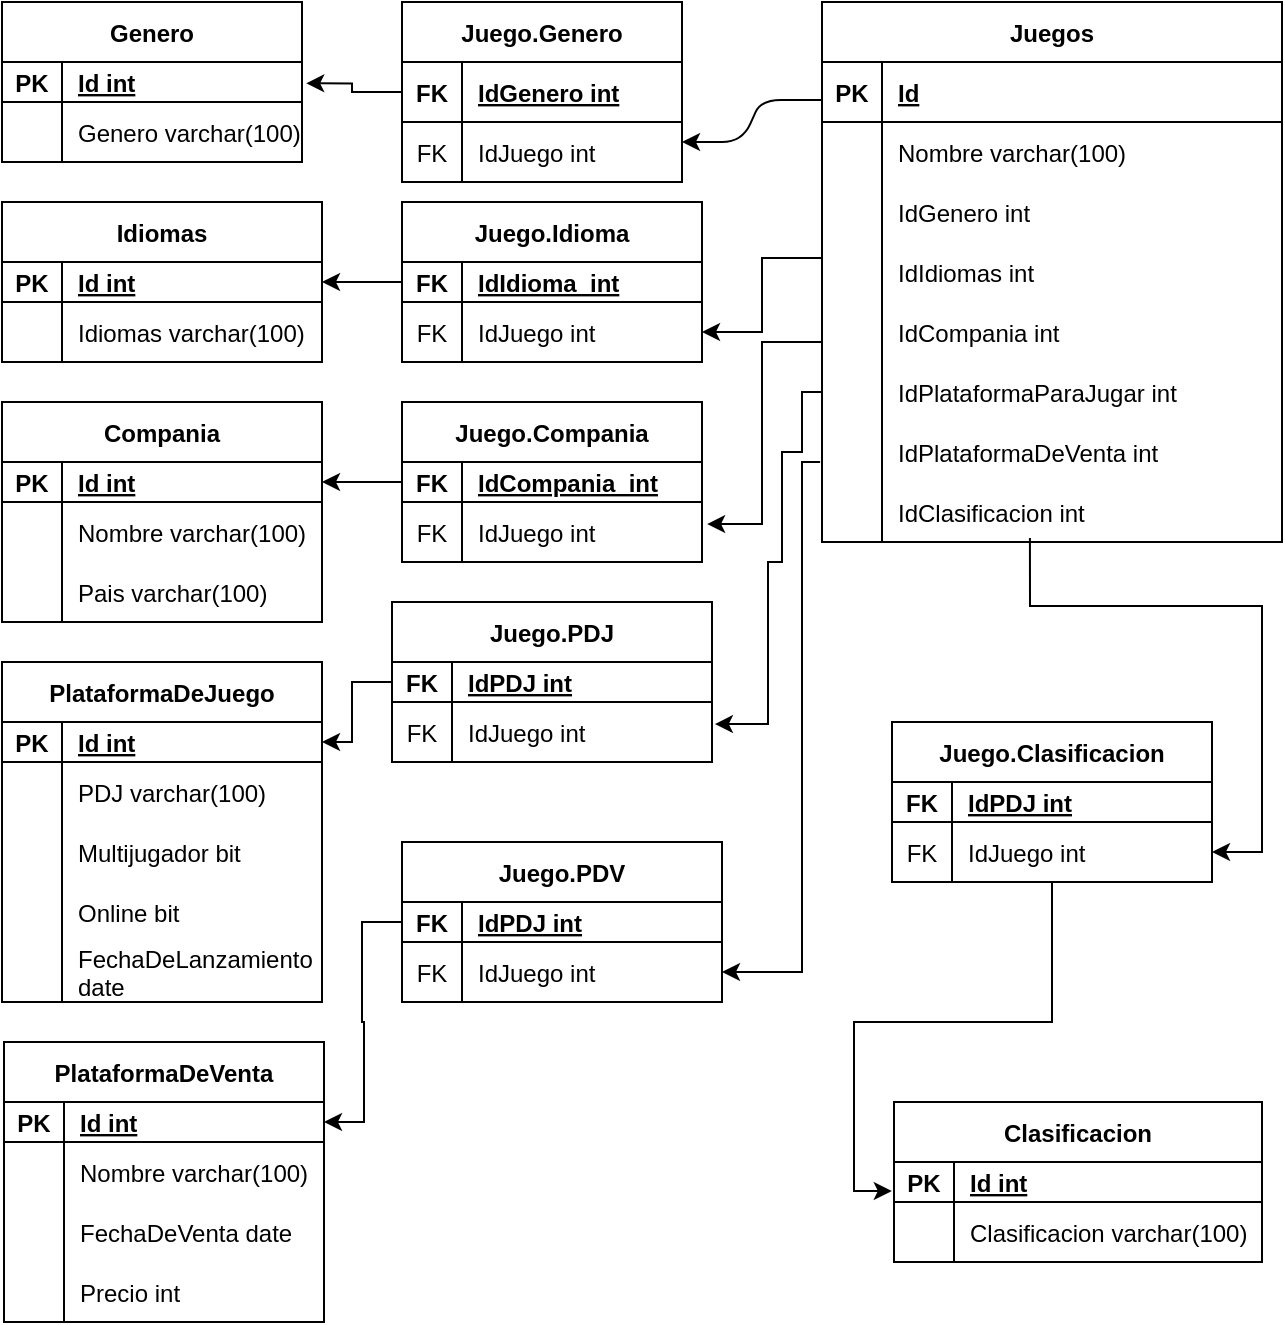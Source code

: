 <mxfile version="24.4.4" type="github">
  <diagram id="R2lEEEUBdFMjLlhIrx00" name="Page-1">
    <mxGraphModel dx="1247" dy="649" grid="1" gridSize="10" guides="1" tooltips="1" connect="1" arrows="1" fold="1" page="1" pageScale="1" pageWidth="850" pageHeight="1100" math="0" shadow="0" extFonts="Permanent Marker^https://fonts.googleapis.com/css?family=Permanent+Marker">
      <root>
        <mxCell id="0" />
        <mxCell id="1" parent="0" />
        <mxCell id="C-vyLk0tnHw3VtMMgP7b-1" value="" style="edgeStyle=entityRelationEdgeStyle;endArrow=none;startArrow=classic;endFill=0;startFill=1;entryX=-0.002;entryY=0.633;entryDx=0;entryDy=0;entryPerimeter=0;" parent="1" target="C-vyLk0tnHw3VtMMgP7b-3" edge="1">
          <mxGeometry width="100" height="100" relative="1" as="geometry">
            <mxPoint x="410" y="80" as="sourcePoint" />
            <mxPoint x="480" y="110" as="targetPoint" />
          </mxGeometry>
        </mxCell>
        <mxCell id="C-vyLk0tnHw3VtMMgP7b-2" value="Juegos" style="shape=table;startSize=30;container=1;collapsible=1;childLayout=tableLayout;fixedRows=1;rowLines=0;fontStyle=1;align=center;resizeLast=1;" parent="1" vertex="1">
          <mxGeometry x="480" y="10" width="230" height="270" as="geometry" />
        </mxCell>
        <mxCell id="C-vyLk0tnHw3VtMMgP7b-3" value="" style="shape=partialRectangle;collapsible=0;dropTarget=0;pointerEvents=0;fillColor=none;points=[[0,0.5],[1,0.5]];portConstraint=eastwest;top=0;left=0;right=0;bottom=1;" parent="C-vyLk0tnHw3VtMMgP7b-2" vertex="1">
          <mxGeometry y="30" width="230" height="30" as="geometry" />
        </mxCell>
        <mxCell id="C-vyLk0tnHw3VtMMgP7b-4" value="PK" style="shape=partialRectangle;overflow=hidden;connectable=0;fillColor=none;top=0;left=0;bottom=0;right=0;fontStyle=1;" parent="C-vyLk0tnHw3VtMMgP7b-3" vertex="1">
          <mxGeometry width="30" height="30" as="geometry">
            <mxRectangle width="30" height="30" as="alternateBounds" />
          </mxGeometry>
        </mxCell>
        <mxCell id="C-vyLk0tnHw3VtMMgP7b-5" value="Id" style="shape=partialRectangle;overflow=hidden;connectable=0;fillColor=none;top=0;left=0;bottom=0;right=0;align=left;spacingLeft=6;fontStyle=5;" parent="C-vyLk0tnHw3VtMMgP7b-3" vertex="1">
          <mxGeometry x="30" width="200" height="30" as="geometry">
            <mxRectangle width="200" height="30" as="alternateBounds" />
          </mxGeometry>
        </mxCell>
        <mxCell id="C-vyLk0tnHw3VtMMgP7b-6" value="" style="shape=partialRectangle;collapsible=0;dropTarget=0;pointerEvents=0;fillColor=none;points=[[0,0.5],[1,0.5]];portConstraint=eastwest;top=0;left=0;right=0;bottom=0;" parent="C-vyLk0tnHw3VtMMgP7b-2" vertex="1">
          <mxGeometry y="60" width="230" height="30" as="geometry" />
        </mxCell>
        <mxCell id="C-vyLk0tnHw3VtMMgP7b-7" value="" style="shape=partialRectangle;overflow=hidden;connectable=0;fillColor=none;top=0;left=0;bottom=0;right=0;" parent="C-vyLk0tnHw3VtMMgP7b-6" vertex="1">
          <mxGeometry width="30" height="30" as="geometry">
            <mxRectangle width="30" height="30" as="alternateBounds" />
          </mxGeometry>
        </mxCell>
        <mxCell id="C-vyLk0tnHw3VtMMgP7b-8" value="Nombre varchar(100)" style="shape=partialRectangle;overflow=hidden;connectable=0;fillColor=none;top=0;left=0;bottom=0;right=0;align=left;spacingLeft=6;" parent="C-vyLk0tnHw3VtMMgP7b-6" vertex="1">
          <mxGeometry x="30" width="200" height="30" as="geometry">
            <mxRectangle width="200" height="30" as="alternateBounds" />
          </mxGeometry>
        </mxCell>
        <mxCell id="C-vyLk0tnHw3VtMMgP7b-9" value="" style="shape=partialRectangle;collapsible=0;dropTarget=0;pointerEvents=0;fillColor=none;points=[[0,0.5],[1,0.5]];portConstraint=eastwest;top=0;left=0;right=0;bottom=0;" parent="C-vyLk0tnHw3VtMMgP7b-2" vertex="1">
          <mxGeometry y="90" width="230" height="30" as="geometry" />
        </mxCell>
        <mxCell id="C-vyLk0tnHw3VtMMgP7b-10" value="" style="shape=partialRectangle;overflow=hidden;connectable=0;fillColor=none;top=0;left=0;bottom=0;right=0;" parent="C-vyLk0tnHw3VtMMgP7b-9" vertex="1">
          <mxGeometry width="30" height="30" as="geometry">
            <mxRectangle width="30" height="30" as="alternateBounds" />
          </mxGeometry>
        </mxCell>
        <mxCell id="C-vyLk0tnHw3VtMMgP7b-11" value="IdGenero int" style="shape=partialRectangle;overflow=hidden;connectable=0;fillColor=none;top=0;left=0;bottom=0;right=0;align=left;spacingLeft=6;" parent="C-vyLk0tnHw3VtMMgP7b-9" vertex="1">
          <mxGeometry x="30" width="200" height="30" as="geometry">
            <mxRectangle width="200" height="30" as="alternateBounds" />
          </mxGeometry>
        </mxCell>
        <mxCell id="09ywjwWwBsN-4aD_Lcq3-1" value="" style="shape=partialRectangle;collapsible=0;dropTarget=0;pointerEvents=0;fillColor=none;points=[[0,0.5],[1,0.5]];portConstraint=eastwest;top=0;left=0;right=0;bottom=0;" vertex="1" parent="C-vyLk0tnHw3VtMMgP7b-2">
          <mxGeometry y="120" width="230" height="30" as="geometry" />
        </mxCell>
        <mxCell id="09ywjwWwBsN-4aD_Lcq3-2" value="" style="shape=partialRectangle;overflow=hidden;connectable=0;fillColor=none;top=0;left=0;bottom=0;right=0;" vertex="1" parent="09ywjwWwBsN-4aD_Lcq3-1">
          <mxGeometry width="30" height="30" as="geometry">
            <mxRectangle width="30" height="30" as="alternateBounds" />
          </mxGeometry>
        </mxCell>
        <mxCell id="09ywjwWwBsN-4aD_Lcq3-3" value="IdIdiomas int" style="shape=partialRectangle;overflow=hidden;connectable=0;fillColor=none;top=0;left=0;bottom=0;right=0;align=left;spacingLeft=6;" vertex="1" parent="09ywjwWwBsN-4aD_Lcq3-1">
          <mxGeometry x="30" width="200" height="30" as="geometry">
            <mxRectangle width="200" height="30" as="alternateBounds" />
          </mxGeometry>
        </mxCell>
        <mxCell id="09ywjwWwBsN-4aD_Lcq3-7" value="" style="shape=partialRectangle;collapsible=0;dropTarget=0;pointerEvents=0;fillColor=none;points=[[0,0.5],[1,0.5]];portConstraint=eastwest;top=0;left=0;right=0;bottom=0;" vertex="1" parent="C-vyLk0tnHw3VtMMgP7b-2">
          <mxGeometry y="150" width="230" height="30" as="geometry" />
        </mxCell>
        <mxCell id="09ywjwWwBsN-4aD_Lcq3-8" value="" style="shape=partialRectangle;overflow=hidden;connectable=0;fillColor=none;top=0;left=0;bottom=0;right=0;" vertex="1" parent="09ywjwWwBsN-4aD_Lcq3-7">
          <mxGeometry width="30" height="30" as="geometry">
            <mxRectangle width="30" height="30" as="alternateBounds" />
          </mxGeometry>
        </mxCell>
        <mxCell id="09ywjwWwBsN-4aD_Lcq3-9" value="IdCompania int " style="shape=partialRectangle;overflow=hidden;connectable=0;fillColor=none;top=0;left=0;bottom=0;right=0;align=left;spacingLeft=6;" vertex="1" parent="09ywjwWwBsN-4aD_Lcq3-7">
          <mxGeometry x="30" width="200" height="30" as="geometry">
            <mxRectangle width="200" height="30" as="alternateBounds" />
          </mxGeometry>
        </mxCell>
        <mxCell id="09ywjwWwBsN-4aD_Lcq3-10" value="" style="shape=partialRectangle;collapsible=0;dropTarget=0;pointerEvents=0;fillColor=none;points=[[0,0.5],[1,0.5]];portConstraint=eastwest;top=0;left=0;right=0;bottom=0;" vertex="1" parent="C-vyLk0tnHw3VtMMgP7b-2">
          <mxGeometry y="180" width="230" height="30" as="geometry" />
        </mxCell>
        <mxCell id="09ywjwWwBsN-4aD_Lcq3-11" value="" style="shape=partialRectangle;overflow=hidden;connectable=0;fillColor=none;top=0;left=0;bottom=0;right=0;" vertex="1" parent="09ywjwWwBsN-4aD_Lcq3-10">
          <mxGeometry width="30" height="30" as="geometry">
            <mxRectangle width="30" height="30" as="alternateBounds" />
          </mxGeometry>
        </mxCell>
        <mxCell id="09ywjwWwBsN-4aD_Lcq3-12" value="IdPlataformaParaJugar int" style="shape=partialRectangle;overflow=hidden;connectable=0;fillColor=none;top=0;left=0;bottom=0;right=0;align=left;spacingLeft=6;" vertex="1" parent="09ywjwWwBsN-4aD_Lcq3-10">
          <mxGeometry x="30" width="200" height="30" as="geometry">
            <mxRectangle width="200" height="30" as="alternateBounds" />
          </mxGeometry>
        </mxCell>
        <mxCell id="09ywjwWwBsN-4aD_Lcq3-13" value="" style="shape=partialRectangle;collapsible=0;dropTarget=0;pointerEvents=0;fillColor=none;points=[[0,0.5],[1,0.5]];portConstraint=eastwest;top=0;left=0;right=0;bottom=0;" vertex="1" parent="C-vyLk0tnHw3VtMMgP7b-2">
          <mxGeometry y="210" width="230" height="30" as="geometry" />
        </mxCell>
        <mxCell id="09ywjwWwBsN-4aD_Lcq3-14" value="" style="shape=partialRectangle;overflow=hidden;connectable=0;fillColor=none;top=0;left=0;bottom=0;right=0;" vertex="1" parent="09ywjwWwBsN-4aD_Lcq3-13">
          <mxGeometry width="30" height="30" as="geometry">
            <mxRectangle width="30" height="30" as="alternateBounds" />
          </mxGeometry>
        </mxCell>
        <mxCell id="09ywjwWwBsN-4aD_Lcq3-15" value="IdPlataformaDeVenta int" style="shape=partialRectangle;overflow=hidden;connectable=0;fillColor=none;top=0;left=0;bottom=0;right=0;align=left;spacingLeft=6;" vertex="1" parent="09ywjwWwBsN-4aD_Lcq3-13">
          <mxGeometry x="30" width="200" height="30" as="geometry">
            <mxRectangle width="200" height="30" as="alternateBounds" />
          </mxGeometry>
        </mxCell>
        <mxCell id="09ywjwWwBsN-4aD_Lcq3-53" value="" style="shape=partialRectangle;collapsible=0;dropTarget=0;pointerEvents=0;fillColor=none;points=[[0,0.5],[1,0.5]];portConstraint=eastwest;top=0;left=0;right=0;bottom=0;" vertex="1" parent="C-vyLk0tnHw3VtMMgP7b-2">
          <mxGeometry y="240" width="230" height="30" as="geometry" />
        </mxCell>
        <mxCell id="09ywjwWwBsN-4aD_Lcq3-54" value="" style="shape=partialRectangle;overflow=hidden;connectable=0;fillColor=none;top=0;left=0;bottom=0;right=0;" vertex="1" parent="09ywjwWwBsN-4aD_Lcq3-53">
          <mxGeometry width="30" height="30" as="geometry">
            <mxRectangle width="30" height="30" as="alternateBounds" />
          </mxGeometry>
        </mxCell>
        <mxCell id="09ywjwWwBsN-4aD_Lcq3-55" value="IdClasificacion int" style="shape=partialRectangle;overflow=hidden;connectable=0;fillColor=none;top=0;left=0;bottom=0;right=0;align=left;spacingLeft=6;" vertex="1" parent="09ywjwWwBsN-4aD_Lcq3-53">
          <mxGeometry x="30" width="200" height="30" as="geometry">
            <mxRectangle width="200" height="30" as="alternateBounds" />
          </mxGeometry>
        </mxCell>
        <mxCell id="C-vyLk0tnHw3VtMMgP7b-23" value="Genero" style="shape=table;startSize=30;container=1;collapsible=1;childLayout=tableLayout;fixedRows=1;rowLines=0;fontStyle=1;align=center;resizeLast=1;" parent="1" vertex="1">
          <mxGeometry x="70" y="10" width="150" height="80" as="geometry" />
        </mxCell>
        <mxCell id="C-vyLk0tnHw3VtMMgP7b-24" value="" style="shape=partialRectangle;collapsible=0;dropTarget=0;pointerEvents=0;fillColor=none;points=[[0,0.5],[1,0.5]];portConstraint=eastwest;top=0;left=0;right=0;bottom=1;" parent="C-vyLk0tnHw3VtMMgP7b-23" vertex="1">
          <mxGeometry y="30" width="150" height="20" as="geometry" />
        </mxCell>
        <mxCell id="C-vyLk0tnHw3VtMMgP7b-25" value="PK" style="shape=partialRectangle;overflow=hidden;connectable=0;fillColor=none;top=0;left=0;bottom=0;right=0;fontStyle=1;" parent="C-vyLk0tnHw3VtMMgP7b-24" vertex="1">
          <mxGeometry width="30" height="20" as="geometry">
            <mxRectangle width="30" height="20" as="alternateBounds" />
          </mxGeometry>
        </mxCell>
        <mxCell id="C-vyLk0tnHw3VtMMgP7b-26" value="Id int" style="shape=partialRectangle;overflow=hidden;connectable=0;fillColor=none;top=0;left=0;bottom=0;right=0;align=left;spacingLeft=6;fontStyle=5;" parent="C-vyLk0tnHw3VtMMgP7b-24" vertex="1">
          <mxGeometry x="30" width="120" height="20" as="geometry">
            <mxRectangle width="120" height="20" as="alternateBounds" />
          </mxGeometry>
        </mxCell>
        <mxCell id="C-vyLk0tnHw3VtMMgP7b-27" value="" style="shape=partialRectangle;collapsible=0;dropTarget=0;pointerEvents=0;fillColor=none;points=[[0,0.5],[1,0.5]];portConstraint=eastwest;top=0;left=0;right=0;bottom=0;" parent="C-vyLk0tnHw3VtMMgP7b-23" vertex="1">
          <mxGeometry y="50" width="150" height="30" as="geometry" />
        </mxCell>
        <mxCell id="C-vyLk0tnHw3VtMMgP7b-28" value="" style="shape=partialRectangle;overflow=hidden;connectable=0;fillColor=none;top=0;left=0;bottom=0;right=0;" parent="C-vyLk0tnHw3VtMMgP7b-27" vertex="1">
          <mxGeometry width="30" height="30" as="geometry">
            <mxRectangle width="30" height="30" as="alternateBounds" />
          </mxGeometry>
        </mxCell>
        <mxCell id="C-vyLk0tnHw3VtMMgP7b-29" value="Genero varchar(100)" style="shape=partialRectangle;overflow=hidden;connectable=0;fillColor=none;top=0;left=0;bottom=0;right=0;align=left;spacingLeft=6;" parent="C-vyLk0tnHw3VtMMgP7b-27" vertex="1">
          <mxGeometry x="30" width="120" height="30" as="geometry">
            <mxRectangle width="120" height="30" as="alternateBounds" />
          </mxGeometry>
        </mxCell>
        <mxCell id="09ywjwWwBsN-4aD_Lcq3-58" value="Juego.Genero" style="shape=table;startSize=30;container=1;collapsible=1;childLayout=tableLayout;fixedRows=1;rowLines=0;fontStyle=1;align=center;resizeLast=1;" vertex="1" parent="1">
          <mxGeometry x="270" y="10" width="140" height="90" as="geometry" />
        </mxCell>
        <mxCell id="09ywjwWwBsN-4aD_Lcq3-59" value="" style="shape=partialRectangle;collapsible=0;dropTarget=0;pointerEvents=0;fillColor=none;points=[[0,0.5],[1,0.5]];portConstraint=eastwest;top=0;left=0;right=0;bottom=1;" vertex="1" parent="09ywjwWwBsN-4aD_Lcq3-58">
          <mxGeometry y="30" width="140" height="30" as="geometry" />
        </mxCell>
        <mxCell id="09ywjwWwBsN-4aD_Lcq3-60" value="FK" style="shape=partialRectangle;overflow=hidden;connectable=0;fillColor=none;top=0;left=0;bottom=0;right=0;fontStyle=1;" vertex="1" parent="09ywjwWwBsN-4aD_Lcq3-59">
          <mxGeometry width="30" height="30" as="geometry">
            <mxRectangle width="30" height="30" as="alternateBounds" />
          </mxGeometry>
        </mxCell>
        <mxCell id="09ywjwWwBsN-4aD_Lcq3-61" value="IdGenero int" style="shape=partialRectangle;overflow=hidden;connectable=0;fillColor=none;top=0;left=0;bottom=0;right=0;align=left;spacingLeft=6;fontStyle=5;" vertex="1" parent="09ywjwWwBsN-4aD_Lcq3-59">
          <mxGeometry x="30" width="110" height="30" as="geometry">
            <mxRectangle width="110" height="30" as="alternateBounds" />
          </mxGeometry>
        </mxCell>
        <mxCell id="09ywjwWwBsN-4aD_Lcq3-62" value="" style="shape=partialRectangle;collapsible=0;dropTarget=0;pointerEvents=0;fillColor=none;points=[[0,0.5],[1,0.5]];portConstraint=eastwest;top=0;left=0;right=0;bottom=0;" vertex="1" parent="09ywjwWwBsN-4aD_Lcq3-58">
          <mxGeometry y="60" width="140" height="30" as="geometry" />
        </mxCell>
        <mxCell id="09ywjwWwBsN-4aD_Lcq3-63" value="FK" style="shape=partialRectangle;overflow=hidden;connectable=0;fillColor=none;top=0;left=0;bottom=0;right=0;" vertex="1" parent="09ywjwWwBsN-4aD_Lcq3-62">
          <mxGeometry width="30" height="30" as="geometry">
            <mxRectangle width="30" height="30" as="alternateBounds" />
          </mxGeometry>
        </mxCell>
        <mxCell id="09ywjwWwBsN-4aD_Lcq3-64" value="IdJuego int" style="shape=partialRectangle;overflow=hidden;connectable=0;fillColor=none;top=0;left=0;bottom=0;right=0;align=left;spacingLeft=6;" vertex="1" parent="09ywjwWwBsN-4aD_Lcq3-62">
          <mxGeometry x="30" width="110" height="30" as="geometry">
            <mxRectangle width="110" height="30" as="alternateBounds" />
          </mxGeometry>
        </mxCell>
        <mxCell id="09ywjwWwBsN-4aD_Lcq3-65" style="edgeStyle=orthogonalEdgeStyle;rounded=0;orthogonalLoop=1;jettySize=auto;html=1;entryX=1.014;entryY=0.533;entryDx=0;entryDy=0;entryPerimeter=0;" edge="1" parent="1" source="09ywjwWwBsN-4aD_Lcq3-59" target="C-vyLk0tnHw3VtMMgP7b-24">
          <mxGeometry relative="1" as="geometry" />
        </mxCell>
        <mxCell id="09ywjwWwBsN-4aD_Lcq3-81" value="" style="edgeStyle=orthogonalEdgeStyle;rounded=0;orthogonalLoop=1;jettySize=auto;html=1;" edge="1" parent="1" source="09ywjwWwBsN-4aD_Lcq3-66" target="09ywjwWwBsN-4aD_Lcq3-74">
          <mxGeometry relative="1" as="geometry" />
        </mxCell>
        <mxCell id="09ywjwWwBsN-4aD_Lcq3-66" value="Juego.Idioma" style="shape=table;startSize=30;container=1;collapsible=1;childLayout=tableLayout;fixedRows=1;rowLines=0;fontStyle=1;align=center;resizeLast=1;" vertex="1" parent="1">
          <mxGeometry x="270" y="110" width="150" height="80" as="geometry" />
        </mxCell>
        <mxCell id="09ywjwWwBsN-4aD_Lcq3-67" value="" style="shape=partialRectangle;collapsible=0;dropTarget=0;pointerEvents=0;fillColor=none;points=[[0,0.5],[1,0.5]];portConstraint=eastwest;top=0;left=0;right=0;bottom=1;" vertex="1" parent="09ywjwWwBsN-4aD_Lcq3-66">
          <mxGeometry y="30" width="150" height="20" as="geometry" />
        </mxCell>
        <mxCell id="09ywjwWwBsN-4aD_Lcq3-68" value="FK" style="shape=partialRectangle;overflow=hidden;connectable=0;fillColor=none;top=0;left=0;bottom=0;right=0;fontStyle=1;" vertex="1" parent="09ywjwWwBsN-4aD_Lcq3-67">
          <mxGeometry width="30" height="20" as="geometry">
            <mxRectangle width="30" height="20" as="alternateBounds" />
          </mxGeometry>
        </mxCell>
        <mxCell id="09ywjwWwBsN-4aD_Lcq3-69" value="IdIdioma  int" style="shape=partialRectangle;overflow=hidden;connectable=0;fillColor=none;top=0;left=0;bottom=0;right=0;align=left;spacingLeft=6;fontStyle=5;" vertex="1" parent="09ywjwWwBsN-4aD_Lcq3-67">
          <mxGeometry x="30" width="120" height="20" as="geometry">
            <mxRectangle width="120" height="20" as="alternateBounds" />
          </mxGeometry>
        </mxCell>
        <mxCell id="09ywjwWwBsN-4aD_Lcq3-70" value="" style="shape=partialRectangle;collapsible=0;dropTarget=0;pointerEvents=0;fillColor=none;points=[[0,0.5],[1,0.5]];portConstraint=eastwest;top=0;left=0;right=0;bottom=0;" vertex="1" parent="09ywjwWwBsN-4aD_Lcq3-66">
          <mxGeometry y="50" width="150" height="30" as="geometry" />
        </mxCell>
        <mxCell id="09ywjwWwBsN-4aD_Lcq3-71" value="FK" style="shape=partialRectangle;overflow=hidden;connectable=0;fillColor=none;top=0;left=0;bottom=0;right=0;" vertex="1" parent="09ywjwWwBsN-4aD_Lcq3-70">
          <mxGeometry width="30" height="30" as="geometry">
            <mxRectangle width="30" height="30" as="alternateBounds" />
          </mxGeometry>
        </mxCell>
        <mxCell id="09ywjwWwBsN-4aD_Lcq3-72" value="IdJuego int" style="shape=partialRectangle;overflow=hidden;connectable=0;fillColor=none;top=0;left=0;bottom=0;right=0;align=left;spacingLeft=6;" vertex="1" parent="09ywjwWwBsN-4aD_Lcq3-70">
          <mxGeometry x="30" width="120" height="30" as="geometry">
            <mxRectangle width="120" height="30" as="alternateBounds" />
          </mxGeometry>
        </mxCell>
        <mxCell id="09ywjwWwBsN-4aD_Lcq3-73" value="Idiomas" style="shape=table;startSize=30;container=1;collapsible=1;childLayout=tableLayout;fixedRows=1;rowLines=0;fontStyle=1;align=center;resizeLast=1;" vertex="1" parent="1">
          <mxGeometry x="70" y="110" width="160" height="80" as="geometry" />
        </mxCell>
        <mxCell id="09ywjwWwBsN-4aD_Lcq3-74" value="" style="shape=partialRectangle;collapsible=0;dropTarget=0;pointerEvents=0;fillColor=none;points=[[0,0.5],[1,0.5]];portConstraint=eastwest;top=0;left=0;right=0;bottom=1;" vertex="1" parent="09ywjwWwBsN-4aD_Lcq3-73">
          <mxGeometry y="30" width="160" height="20" as="geometry" />
        </mxCell>
        <mxCell id="09ywjwWwBsN-4aD_Lcq3-75" value="PK" style="shape=partialRectangle;overflow=hidden;connectable=0;fillColor=none;top=0;left=0;bottom=0;right=0;fontStyle=1;" vertex="1" parent="09ywjwWwBsN-4aD_Lcq3-74">
          <mxGeometry width="30" height="20" as="geometry">
            <mxRectangle width="30" height="20" as="alternateBounds" />
          </mxGeometry>
        </mxCell>
        <mxCell id="09ywjwWwBsN-4aD_Lcq3-76" value="Id int" style="shape=partialRectangle;overflow=hidden;connectable=0;fillColor=none;top=0;left=0;bottom=0;right=0;align=left;spacingLeft=6;fontStyle=5;" vertex="1" parent="09ywjwWwBsN-4aD_Lcq3-74">
          <mxGeometry x="30" width="130" height="20" as="geometry">
            <mxRectangle width="130" height="20" as="alternateBounds" />
          </mxGeometry>
        </mxCell>
        <mxCell id="09ywjwWwBsN-4aD_Lcq3-77" value="" style="shape=partialRectangle;collapsible=0;dropTarget=0;pointerEvents=0;fillColor=none;points=[[0,0.5],[1,0.5]];portConstraint=eastwest;top=0;left=0;right=0;bottom=0;" vertex="1" parent="09ywjwWwBsN-4aD_Lcq3-73">
          <mxGeometry y="50" width="160" height="30" as="geometry" />
        </mxCell>
        <mxCell id="09ywjwWwBsN-4aD_Lcq3-78" value="" style="shape=partialRectangle;overflow=hidden;connectable=0;fillColor=none;top=0;left=0;bottom=0;right=0;" vertex="1" parent="09ywjwWwBsN-4aD_Lcq3-77">
          <mxGeometry width="30" height="30" as="geometry">
            <mxRectangle width="30" height="30" as="alternateBounds" />
          </mxGeometry>
        </mxCell>
        <mxCell id="09ywjwWwBsN-4aD_Lcq3-79" value="Idiomas varchar(100)" style="shape=partialRectangle;overflow=hidden;connectable=0;fillColor=none;top=0;left=0;bottom=0;right=0;align=left;spacingLeft=6;" vertex="1" parent="09ywjwWwBsN-4aD_Lcq3-77">
          <mxGeometry x="30" width="130" height="30" as="geometry">
            <mxRectangle width="130" height="30" as="alternateBounds" />
          </mxGeometry>
        </mxCell>
        <mxCell id="09ywjwWwBsN-4aD_Lcq3-80" value="" style="edgeStyle=orthogonalEdgeStyle;rounded=0;orthogonalLoop=1;jettySize=auto;html=1;exitX=0.002;exitY=0.267;exitDx=0;exitDy=0;exitPerimeter=0;" edge="1" parent="1" source="09ywjwWwBsN-4aD_Lcq3-1" target="09ywjwWwBsN-4aD_Lcq3-70">
          <mxGeometry relative="1" as="geometry">
            <mxPoint x="460" y="60" as="sourcePoint" />
          </mxGeometry>
        </mxCell>
        <mxCell id="09ywjwWwBsN-4aD_Lcq3-82" value="Compania" style="shape=table;startSize=30;container=1;collapsible=1;childLayout=tableLayout;fixedRows=1;rowLines=0;fontStyle=1;align=center;resizeLast=1;" vertex="1" parent="1">
          <mxGeometry x="70" y="210" width="160" height="110" as="geometry" />
        </mxCell>
        <mxCell id="09ywjwWwBsN-4aD_Lcq3-83" value="" style="shape=partialRectangle;collapsible=0;dropTarget=0;pointerEvents=0;fillColor=none;points=[[0,0.5],[1,0.5]];portConstraint=eastwest;top=0;left=0;right=0;bottom=1;" vertex="1" parent="09ywjwWwBsN-4aD_Lcq3-82">
          <mxGeometry y="30" width="160" height="20" as="geometry" />
        </mxCell>
        <mxCell id="09ywjwWwBsN-4aD_Lcq3-84" value="PK" style="shape=partialRectangle;overflow=hidden;connectable=0;fillColor=none;top=0;left=0;bottom=0;right=0;fontStyle=1;" vertex="1" parent="09ywjwWwBsN-4aD_Lcq3-83">
          <mxGeometry width="30" height="20" as="geometry">
            <mxRectangle width="30" height="20" as="alternateBounds" />
          </mxGeometry>
        </mxCell>
        <mxCell id="09ywjwWwBsN-4aD_Lcq3-85" value="Id int" style="shape=partialRectangle;overflow=hidden;connectable=0;fillColor=none;top=0;left=0;bottom=0;right=0;align=left;spacingLeft=6;fontStyle=5;" vertex="1" parent="09ywjwWwBsN-4aD_Lcq3-83">
          <mxGeometry x="30" width="130" height="20" as="geometry">
            <mxRectangle width="130" height="20" as="alternateBounds" />
          </mxGeometry>
        </mxCell>
        <mxCell id="09ywjwWwBsN-4aD_Lcq3-86" value="" style="shape=partialRectangle;collapsible=0;dropTarget=0;pointerEvents=0;fillColor=none;points=[[0,0.5],[1,0.5]];portConstraint=eastwest;top=0;left=0;right=0;bottom=0;" vertex="1" parent="09ywjwWwBsN-4aD_Lcq3-82">
          <mxGeometry y="50" width="160" height="30" as="geometry" />
        </mxCell>
        <mxCell id="09ywjwWwBsN-4aD_Lcq3-87" value="" style="shape=partialRectangle;overflow=hidden;connectable=0;fillColor=none;top=0;left=0;bottom=0;right=0;" vertex="1" parent="09ywjwWwBsN-4aD_Lcq3-86">
          <mxGeometry width="30" height="30" as="geometry">
            <mxRectangle width="30" height="30" as="alternateBounds" />
          </mxGeometry>
        </mxCell>
        <mxCell id="09ywjwWwBsN-4aD_Lcq3-88" value="Nombre varchar(100)" style="shape=partialRectangle;overflow=hidden;connectable=0;fillColor=none;top=0;left=0;bottom=0;right=0;align=left;spacingLeft=6;" vertex="1" parent="09ywjwWwBsN-4aD_Lcq3-86">
          <mxGeometry x="30" width="130" height="30" as="geometry">
            <mxRectangle width="130" height="30" as="alternateBounds" />
          </mxGeometry>
        </mxCell>
        <mxCell id="09ywjwWwBsN-4aD_Lcq3-105" value="" style="shape=partialRectangle;collapsible=0;dropTarget=0;pointerEvents=0;fillColor=none;points=[[0,0.5],[1,0.5]];portConstraint=eastwest;top=0;left=0;right=0;bottom=0;" vertex="1" parent="09ywjwWwBsN-4aD_Lcq3-82">
          <mxGeometry y="80" width="160" height="30" as="geometry" />
        </mxCell>
        <mxCell id="09ywjwWwBsN-4aD_Lcq3-106" value="" style="shape=partialRectangle;overflow=hidden;connectable=0;fillColor=none;top=0;left=0;bottom=0;right=0;" vertex="1" parent="09ywjwWwBsN-4aD_Lcq3-105">
          <mxGeometry width="30" height="30" as="geometry">
            <mxRectangle width="30" height="30" as="alternateBounds" />
          </mxGeometry>
        </mxCell>
        <mxCell id="09ywjwWwBsN-4aD_Lcq3-107" value="Pais varchar(100)" style="shape=partialRectangle;overflow=hidden;connectable=0;fillColor=none;top=0;left=0;bottom=0;right=0;align=left;spacingLeft=6;" vertex="1" parent="09ywjwWwBsN-4aD_Lcq3-105">
          <mxGeometry x="30" width="130" height="30" as="geometry">
            <mxRectangle width="130" height="30" as="alternateBounds" />
          </mxGeometry>
        </mxCell>
        <mxCell id="09ywjwWwBsN-4aD_Lcq3-96" value="Juego.Compania" style="shape=table;startSize=30;container=1;collapsible=1;childLayout=tableLayout;fixedRows=1;rowLines=0;fontStyle=1;align=center;resizeLast=1;" vertex="1" parent="1">
          <mxGeometry x="270" y="210" width="150" height="80" as="geometry" />
        </mxCell>
        <mxCell id="09ywjwWwBsN-4aD_Lcq3-97" value="" style="shape=partialRectangle;collapsible=0;dropTarget=0;pointerEvents=0;fillColor=none;points=[[0,0.5],[1,0.5]];portConstraint=eastwest;top=0;left=0;right=0;bottom=1;" vertex="1" parent="09ywjwWwBsN-4aD_Lcq3-96">
          <mxGeometry y="30" width="150" height="20" as="geometry" />
        </mxCell>
        <mxCell id="09ywjwWwBsN-4aD_Lcq3-98" value="FK" style="shape=partialRectangle;overflow=hidden;connectable=0;fillColor=none;top=0;left=0;bottom=0;right=0;fontStyle=1;" vertex="1" parent="09ywjwWwBsN-4aD_Lcq3-97">
          <mxGeometry width="30" height="20" as="geometry">
            <mxRectangle width="30" height="20" as="alternateBounds" />
          </mxGeometry>
        </mxCell>
        <mxCell id="09ywjwWwBsN-4aD_Lcq3-99" value="IdCompania  int" style="shape=partialRectangle;overflow=hidden;connectable=0;fillColor=none;top=0;left=0;bottom=0;right=0;align=left;spacingLeft=6;fontStyle=5;" vertex="1" parent="09ywjwWwBsN-4aD_Lcq3-97">
          <mxGeometry x="30" width="120" height="20" as="geometry">
            <mxRectangle width="120" height="20" as="alternateBounds" />
          </mxGeometry>
        </mxCell>
        <mxCell id="09ywjwWwBsN-4aD_Lcq3-100" value="" style="shape=partialRectangle;collapsible=0;dropTarget=0;pointerEvents=0;fillColor=none;points=[[0,0.5],[1,0.5]];portConstraint=eastwest;top=0;left=0;right=0;bottom=0;" vertex="1" parent="09ywjwWwBsN-4aD_Lcq3-96">
          <mxGeometry y="50" width="150" height="30" as="geometry" />
        </mxCell>
        <mxCell id="09ywjwWwBsN-4aD_Lcq3-101" value="FK" style="shape=partialRectangle;overflow=hidden;connectable=0;fillColor=none;top=0;left=0;bottom=0;right=0;" vertex="1" parent="09ywjwWwBsN-4aD_Lcq3-100">
          <mxGeometry width="30" height="30" as="geometry">
            <mxRectangle width="30" height="30" as="alternateBounds" />
          </mxGeometry>
        </mxCell>
        <mxCell id="09ywjwWwBsN-4aD_Lcq3-102" value="IdJuego int" style="shape=partialRectangle;overflow=hidden;connectable=0;fillColor=none;top=0;left=0;bottom=0;right=0;align=left;spacingLeft=6;" vertex="1" parent="09ywjwWwBsN-4aD_Lcq3-100">
          <mxGeometry x="30" width="120" height="30" as="geometry">
            <mxRectangle width="120" height="30" as="alternateBounds" />
          </mxGeometry>
        </mxCell>
        <mxCell id="09ywjwWwBsN-4aD_Lcq3-103" value="" style="edgeStyle=orthogonalEdgeStyle;rounded=0;orthogonalLoop=1;jettySize=auto;html=1;entryX=1.017;entryY=0.367;entryDx=0;entryDy=0;entryPerimeter=0;exitX=0;exitY=0.383;exitDx=0;exitDy=0;exitPerimeter=0;" edge="1" parent="1" source="09ywjwWwBsN-4aD_Lcq3-7" target="09ywjwWwBsN-4aD_Lcq3-100">
          <mxGeometry relative="1" as="geometry">
            <mxPoint x="470" y="60" as="sourcePoint" />
            <Array as="points">
              <mxPoint x="480" y="180" />
              <mxPoint x="450" y="180" />
              <mxPoint x="450" y="271" />
            </Array>
          </mxGeometry>
        </mxCell>
        <mxCell id="09ywjwWwBsN-4aD_Lcq3-104" value="" style="edgeStyle=orthogonalEdgeStyle;rounded=0;orthogonalLoop=1;jettySize=auto;html=1;entryX=1;entryY=0.5;entryDx=0;entryDy=0;" edge="1" parent="1" source="09ywjwWwBsN-4aD_Lcq3-97" target="09ywjwWwBsN-4aD_Lcq3-83">
          <mxGeometry relative="1" as="geometry" />
        </mxCell>
        <mxCell id="09ywjwWwBsN-4aD_Lcq3-121" value="Juego.PDJ" style="shape=table;startSize=30;container=1;collapsible=1;childLayout=tableLayout;fixedRows=1;rowLines=0;fontStyle=1;align=center;resizeLast=1;" vertex="1" parent="1">
          <mxGeometry x="265" y="310" width="160" height="80" as="geometry" />
        </mxCell>
        <mxCell id="09ywjwWwBsN-4aD_Lcq3-122" value="" style="shape=partialRectangle;collapsible=0;dropTarget=0;pointerEvents=0;fillColor=none;points=[[0,0.5],[1,0.5]];portConstraint=eastwest;top=0;left=0;right=0;bottom=1;" vertex="1" parent="09ywjwWwBsN-4aD_Lcq3-121">
          <mxGeometry y="30" width="160" height="20" as="geometry" />
        </mxCell>
        <mxCell id="09ywjwWwBsN-4aD_Lcq3-123" value="FK" style="shape=partialRectangle;overflow=hidden;connectable=0;fillColor=none;top=0;left=0;bottom=0;right=0;fontStyle=1;" vertex="1" parent="09ywjwWwBsN-4aD_Lcq3-122">
          <mxGeometry width="30" height="20" as="geometry">
            <mxRectangle width="30" height="20" as="alternateBounds" />
          </mxGeometry>
        </mxCell>
        <mxCell id="09ywjwWwBsN-4aD_Lcq3-124" value="IdPDJ int" style="shape=partialRectangle;overflow=hidden;connectable=0;fillColor=none;top=0;left=0;bottom=0;right=0;align=left;spacingLeft=6;fontStyle=5;" vertex="1" parent="09ywjwWwBsN-4aD_Lcq3-122">
          <mxGeometry x="30" width="130" height="20" as="geometry">
            <mxRectangle width="130" height="20" as="alternateBounds" />
          </mxGeometry>
        </mxCell>
        <mxCell id="09ywjwWwBsN-4aD_Lcq3-125" value="" style="shape=partialRectangle;collapsible=0;dropTarget=0;pointerEvents=0;fillColor=none;points=[[0,0.5],[1,0.5]];portConstraint=eastwest;top=0;left=0;right=0;bottom=0;" vertex="1" parent="09ywjwWwBsN-4aD_Lcq3-121">
          <mxGeometry y="50" width="160" height="30" as="geometry" />
        </mxCell>
        <mxCell id="09ywjwWwBsN-4aD_Lcq3-126" value="FK" style="shape=partialRectangle;overflow=hidden;connectable=0;fillColor=none;top=0;left=0;bottom=0;right=0;" vertex="1" parent="09ywjwWwBsN-4aD_Lcq3-125">
          <mxGeometry width="30" height="30" as="geometry">
            <mxRectangle width="30" height="30" as="alternateBounds" />
          </mxGeometry>
        </mxCell>
        <mxCell id="09ywjwWwBsN-4aD_Lcq3-127" value="IdJuego int" style="shape=partialRectangle;overflow=hidden;connectable=0;fillColor=none;top=0;left=0;bottom=0;right=0;align=left;spacingLeft=6;" vertex="1" parent="09ywjwWwBsN-4aD_Lcq3-125">
          <mxGeometry x="30" width="130" height="30" as="geometry">
            <mxRectangle width="130" height="30" as="alternateBounds" />
          </mxGeometry>
        </mxCell>
        <mxCell id="09ywjwWwBsN-4aD_Lcq3-128" value="PlataformaDeJuego" style="shape=table;startSize=30;container=1;collapsible=1;childLayout=tableLayout;fixedRows=1;rowLines=0;fontStyle=1;align=center;resizeLast=1;" vertex="1" parent="1">
          <mxGeometry x="70" y="340" width="160" height="170" as="geometry" />
        </mxCell>
        <mxCell id="09ywjwWwBsN-4aD_Lcq3-129" value="" style="shape=partialRectangle;collapsible=0;dropTarget=0;pointerEvents=0;fillColor=none;points=[[0,0.5],[1,0.5]];portConstraint=eastwest;top=0;left=0;right=0;bottom=1;" vertex="1" parent="09ywjwWwBsN-4aD_Lcq3-128">
          <mxGeometry y="30" width="160" height="20" as="geometry" />
        </mxCell>
        <mxCell id="09ywjwWwBsN-4aD_Lcq3-130" value="PK" style="shape=partialRectangle;overflow=hidden;connectable=0;fillColor=none;top=0;left=0;bottom=0;right=0;fontStyle=1;" vertex="1" parent="09ywjwWwBsN-4aD_Lcq3-129">
          <mxGeometry width="30" height="20" as="geometry">
            <mxRectangle width="30" height="20" as="alternateBounds" />
          </mxGeometry>
        </mxCell>
        <mxCell id="09ywjwWwBsN-4aD_Lcq3-131" value="Id int" style="shape=partialRectangle;overflow=hidden;connectable=0;fillColor=none;top=0;left=0;bottom=0;right=0;align=left;spacingLeft=6;fontStyle=5;" vertex="1" parent="09ywjwWwBsN-4aD_Lcq3-129">
          <mxGeometry x="30" width="130" height="20" as="geometry">
            <mxRectangle width="130" height="20" as="alternateBounds" />
          </mxGeometry>
        </mxCell>
        <mxCell id="09ywjwWwBsN-4aD_Lcq3-132" value="" style="shape=partialRectangle;collapsible=0;dropTarget=0;pointerEvents=0;fillColor=none;points=[[0,0.5],[1,0.5]];portConstraint=eastwest;top=0;left=0;right=0;bottom=0;" vertex="1" parent="09ywjwWwBsN-4aD_Lcq3-128">
          <mxGeometry y="50" width="160" height="30" as="geometry" />
        </mxCell>
        <mxCell id="09ywjwWwBsN-4aD_Lcq3-133" value="" style="shape=partialRectangle;overflow=hidden;connectable=0;fillColor=none;top=0;left=0;bottom=0;right=0;" vertex="1" parent="09ywjwWwBsN-4aD_Lcq3-132">
          <mxGeometry width="30" height="30" as="geometry">
            <mxRectangle width="30" height="30" as="alternateBounds" />
          </mxGeometry>
        </mxCell>
        <mxCell id="09ywjwWwBsN-4aD_Lcq3-134" value="PDJ varchar(100)" style="shape=partialRectangle;overflow=hidden;connectable=0;fillColor=none;top=0;left=0;bottom=0;right=0;align=left;spacingLeft=6;" vertex="1" parent="09ywjwWwBsN-4aD_Lcq3-132">
          <mxGeometry x="30" width="130" height="30" as="geometry">
            <mxRectangle width="130" height="30" as="alternateBounds" />
          </mxGeometry>
        </mxCell>
        <mxCell id="09ywjwWwBsN-4aD_Lcq3-138" value="" style="shape=partialRectangle;collapsible=0;dropTarget=0;pointerEvents=0;fillColor=none;points=[[0,0.5],[1,0.5]];portConstraint=eastwest;top=0;left=0;right=0;bottom=0;" vertex="1" parent="09ywjwWwBsN-4aD_Lcq3-128">
          <mxGeometry y="80" width="160" height="30" as="geometry" />
        </mxCell>
        <mxCell id="09ywjwWwBsN-4aD_Lcq3-139" value="" style="shape=partialRectangle;overflow=hidden;connectable=0;fillColor=none;top=0;left=0;bottom=0;right=0;" vertex="1" parent="09ywjwWwBsN-4aD_Lcq3-138">
          <mxGeometry width="30" height="30" as="geometry">
            <mxRectangle width="30" height="30" as="alternateBounds" />
          </mxGeometry>
        </mxCell>
        <mxCell id="09ywjwWwBsN-4aD_Lcq3-140" value="Multijugador bit" style="shape=partialRectangle;overflow=hidden;connectable=0;fillColor=none;top=0;left=0;bottom=0;right=0;align=left;spacingLeft=6;" vertex="1" parent="09ywjwWwBsN-4aD_Lcq3-138">
          <mxGeometry x="30" width="130" height="30" as="geometry">
            <mxRectangle width="130" height="30" as="alternateBounds" />
          </mxGeometry>
        </mxCell>
        <mxCell id="09ywjwWwBsN-4aD_Lcq3-141" value="" style="shape=partialRectangle;collapsible=0;dropTarget=0;pointerEvents=0;fillColor=none;points=[[0,0.5],[1,0.5]];portConstraint=eastwest;top=0;left=0;right=0;bottom=0;" vertex="1" parent="09ywjwWwBsN-4aD_Lcq3-128">
          <mxGeometry y="110" width="160" height="30" as="geometry" />
        </mxCell>
        <mxCell id="09ywjwWwBsN-4aD_Lcq3-142" value="" style="shape=partialRectangle;overflow=hidden;connectable=0;fillColor=none;top=0;left=0;bottom=0;right=0;" vertex="1" parent="09ywjwWwBsN-4aD_Lcq3-141">
          <mxGeometry width="30" height="30" as="geometry">
            <mxRectangle width="30" height="30" as="alternateBounds" />
          </mxGeometry>
        </mxCell>
        <mxCell id="09ywjwWwBsN-4aD_Lcq3-143" value="Online bit" style="shape=partialRectangle;overflow=hidden;connectable=0;fillColor=none;top=0;left=0;bottom=0;right=0;align=left;spacingLeft=6;" vertex="1" parent="09ywjwWwBsN-4aD_Lcq3-141">
          <mxGeometry x="30" width="130" height="30" as="geometry">
            <mxRectangle width="130" height="30" as="alternateBounds" />
          </mxGeometry>
        </mxCell>
        <mxCell id="09ywjwWwBsN-4aD_Lcq3-166" value="" style="shape=partialRectangle;collapsible=0;dropTarget=0;pointerEvents=0;fillColor=none;points=[[0,0.5],[1,0.5]];portConstraint=eastwest;top=0;left=0;right=0;bottom=0;" vertex="1" parent="09ywjwWwBsN-4aD_Lcq3-128">
          <mxGeometry y="140" width="160" height="30" as="geometry" />
        </mxCell>
        <mxCell id="09ywjwWwBsN-4aD_Lcq3-167" value="" style="shape=partialRectangle;overflow=hidden;connectable=0;fillColor=none;top=0;left=0;bottom=0;right=0;" vertex="1" parent="09ywjwWwBsN-4aD_Lcq3-166">
          <mxGeometry width="30" height="30" as="geometry">
            <mxRectangle width="30" height="30" as="alternateBounds" />
          </mxGeometry>
        </mxCell>
        <mxCell id="09ywjwWwBsN-4aD_Lcq3-168" value="FechaDeLanzamiento &#xa;date&#xa;" style="shape=partialRectangle;overflow=hidden;connectable=0;fillColor=none;top=0;left=0;bottom=0;right=0;align=left;spacingLeft=6;" vertex="1" parent="09ywjwWwBsN-4aD_Lcq3-166">
          <mxGeometry x="30" width="130" height="30" as="geometry">
            <mxRectangle width="130" height="30" as="alternateBounds" />
          </mxGeometry>
        </mxCell>
        <mxCell id="09ywjwWwBsN-4aD_Lcq3-136" value="" style="edgeStyle=orthogonalEdgeStyle;rounded=0;orthogonalLoop=1;jettySize=auto;html=1;entryX=1.009;entryY=0.367;entryDx=0;entryDy=0;entryPerimeter=0;" edge="1" parent="1" source="09ywjwWwBsN-4aD_Lcq3-10" target="09ywjwWwBsN-4aD_Lcq3-125">
          <mxGeometry relative="1" as="geometry">
            <Array as="points">
              <mxPoint x="470" y="205" />
              <mxPoint x="470" y="235" />
              <mxPoint x="460" y="235" />
              <mxPoint x="460" y="290" />
              <mxPoint x="453" y="290" />
              <mxPoint x="453" y="371" />
            </Array>
          </mxGeometry>
        </mxCell>
        <mxCell id="09ywjwWwBsN-4aD_Lcq3-137" value="" style="edgeStyle=orthogonalEdgeStyle;rounded=0;orthogonalLoop=1;jettySize=auto;html=1;" edge="1" parent="1" source="09ywjwWwBsN-4aD_Lcq3-122" target="09ywjwWwBsN-4aD_Lcq3-129">
          <mxGeometry relative="1" as="geometry" />
        </mxCell>
        <mxCell id="09ywjwWwBsN-4aD_Lcq3-144" value="PlataformaDeVenta" style="shape=table;startSize=30;container=1;collapsible=1;childLayout=tableLayout;fixedRows=1;rowLines=0;fontStyle=1;align=center;resizeLast=1;" vertex="1" parent="1">
          <mxGeometry x="71" y="530" width="160" height="140" as="geometry" />
        </mxCell>
        <mxCell id="09ywjwWwBsN-4aD_Lcq3-145" value="" style="shape=partialRectangle;collapsible=0;dropTarget=0;pointerEvents=0;fillColor=none;points=[[0,0.5],[1,0.5]];portConstraint=eastwest;top=0;left=0;right=0;bottom=1;" vertex="1" parent="09ywjwWwBsN-4aD_Lcq3-144">
          <mxGeometry y="30" width="160" height="20" as="geometry" />
        </mxCell>
        <mxCell id="09ywjwWwBsN-4aD_Lcq3-146" value="PK" style="shape=partialRectangle;overflow=hidden;connectable=0;fillColor=none;top=0;left=0;bottom=0;right=0;fontStyle=1;" vertex="1" parent="09ywjwWwBsN-4aD_Lcq3-145">
          <mxGeometry width="30" height="20" as="geometry">
            <mxRectangle width="30" height="20" as="alternateBounds" />
          </mxGeometry>
        </mxCell>
        <mxCell id="09ywjwWwBsN-4aD_Lcq3-147" value="Id int" style="shape=partialRectangle;overflow=hidden;connectable=0;fillColor=none;top=0;left=0;bottom=0;right=0;align=left;spacingLeft=6;fontStyle=5;" vertex="1" parent="09ywjwWwBsN-4aD_Lcq3-145">
          <mxGeometry x="30" width="130" height="20" as="geometry">
            <mxRectangle width="130" height="20" as="alternateBounds" />
          </mxGeometry>
        </mxCell>
        <mxCell id="09ywjwWwBsN-4aD_Lcq3-148" value="" style="shape=partialRectangle;collapsible=0;dropTarget=0;pointerEvents=0;fillColor=none;points=[[0,0.5],[1,0.5]];portConstraint=eastwest;top=0;left=0;right=0;bottom=0;" vertex="1" parent="09ywjwWwBsN-4aD_Lcq3-144">
          <mxGeometry y="50" width="160" height="30" as="geometry" />
        </mxCell>
        <mxCell id="09ywjwWwBsN-4aD_Lcq3-149" value="" style="shape=partialRectangle;overflow=hidden;connectable=0;fillColor=none;top=0;left=0;bottom=0;right=0;" vertex="1" parent="09ywjwWwBsN-4aD_Lcq3-148">
          <mxGeometry width="30" height="30" as="geometry">
            <mxRectangle width="30" height="30" as="alternateBounds" />
          </mxGeometry>
        </mxCell>
        <mxCell id="09ywjwWwBsN-4aD_Lcq3-150" value="Nombre varchar(100)" style="shape=partialRectangle;overflow=hidden;connectable=0;fillColor=none;top=0;left=0;bottom=0;right=0;align=left;spacingLeft=6;" vertex="1" parent="09ywjwWwBsN-4aD_Lcq3-148">
          <mxGeometry x="30" width="130" height="30" as="geometry">
            <mxRectangle width="130" height="30" as="alternateBounds" />
          </mxGeometry>
        </mxCell>
        <mxCell id="09ywjwWwBsN-4aD_Lcq3-151" value="" style="shape=partialRectangle;collapsible=0;dropTarget=0;pointerEvents=0;fillColor=none;points=[[0,0.5],[1,0.5]];portConstraint=eastwest;top=0;left=0;right=0;bottom=0;" vertex="1" parent="09ywjwWwBsN-4aD_Lcq3-144">
          <mxGeometry y="80" width="160" height="30" as="geometry" />
        </mxCell>
        <mxCell id="09ywjwWwBsN-4aD_Lcq3-152" value="" style="shape=partialRectangle;overflow=hidden;connectable=0;fillColor=none;top=0;left=0;bottom=0;right=0;" vertex="1" parent="09ywjwWwBsN-4aD_Lcq3-151">
          <mxGeometry width="30" height="30" as="geometry">
            <mxRectangle width="30" height="30" as="alternateBounds" />
          </mxGeometry>
        </mxCell>
        <mxCell id="09ywjwWwBsN-4aD_Lcq3-153" value="FechaDeVenta date " style="shape=partialRectangle;overflow=hidden;connectable=0;fillColor=none;top=0;left=0;bottom=0;right=0;align=left;spacingLeft=6;" vertex="1" parent="09ywjwWwBsN-4aD_Lcq3-151">
          <mxGeometry x="30" width="130" height="30" as="geometry">
            <mxRectangle width="130" height="30" as="alternateBounds" />
          </mxGeometry>
        </mxCell>
        <mxCell id="09ywjwWwBsN-4aD_Lcq3-154" value="" style="shape=partialRectangle;collapsible=0;dropTarget=0;pointerEvents=0;fillColor=none;points=[[0,0.5],[1,0.5]];portConstraint=eastwest;top=0;left=0;right=0;bottom=0;" vertex="1" parent="09ywjwWwBsN-4aD_Lcq3-144">
          <mxGeometry y="110" width="160" height="30" as="geometry" />
        </mxCell>
        <mxCell id="09ywjwWwBsN-4aD_Lcq3-155" value="" style="shape=partialRectangle;overflow=hidden;connectable=0;fillColor=none;top=0;left=0;bottom=0;right=0;" vertex="1" parent="09ywjwWwBsN-4aD_Lcq3-154">
          <mxGeometry width="30" height="30" as="geometry">
            <mxRectangle width="30" height="30" as="alternateBounds" />
          </mxGeometry>
        </mxCell>
        <mxCell id="09ywjwWwBsN-4aD_Lcq3-156" value="Precio int" style="shape=partialRectangle;overflow=hidden;connectable=0;fillColor=none;top=0;left=0;bottom=0;right=0;align=left;spacingLeft=6;" vertex="1" parent="09ywjwWwBsN-4aD_Lcq3-154">
          <mxGeometry x="30" width="130" height="30" as="geometry">
            <mxRectangle width="130" height="30" as="alternateBounds" />
          </mxGeometry>
        </mxCell>
        <mxCell id="09ywjwWwBsN-4aD_Lcq3-157" value="Juego.PDV" style="shape=table;startSize=30;container=1;collapsible=1;childLayout=tableLayout;fixedRows=1;rowLines=0;fontStyle=1;align=center;resizeLast=1;" vertex="1" parent="1">
          <mxGeometry x="270" y="430" width="160" height="80" as="geometry" />
        </mxCell>
        <mxCell id="09ywjwWwBsN-4aD_Lcq3-158" value="" style="shape=partialRectangle;collapsible=0;dropTarget=0;pointerEvents=0;fillColor=none;points=[[0,0.5],[1,0.5]];portConstraint=eastwest;top=0;left=0;right=0;bottom=1;" vertex="1" parent="09ywjwWwBsN-4aD_Lcq3-157">
          <mxGeometry y="30" width="160" height="20" as="geometry" />
        </mxCell>
        <mxCell id="09ywjwWwBsN-4aD_Lcq3-159" value="FK" style="shape=partialRectangle;overflow=hidden;connectable=0;fillColor=none;top=0;left=0;bottom=0;right=0;fontStyle=1;" vertex="1" parent="09ywjwWwBsN-4aD_Lcq3-158">
          <mxGeometry width="30" height="20" as="geometry">
            <mxRectangle width="30" height="20" as="alternateBounds" />
          </mxGeometry>
        </mxCell>
        <mxCell id="09ywjwWwBsN-4aD_Lcq3-160" value="IdPDJ int" style="shape=partialRectangle;overflow=hidden;connectable=0;fillColor=none;top=0;left=0;bottom=0;right=0;align=left;spacingLeft=6;fontStyle=5;" vertex="1" parent="09ywjwWwBsN-4aD_Lcq3-158">
          <mxGeometry x="30" width="130" height="20" as="geometry">
            <mxRectangle width="130" height="20" as="alternateBounds" />
          </mxGeometry>
        </mxCell>
        <mxCell id="09ywjwWwBsN-4aD_Lcq3-161" value="" style="shape=partialRectangle;collapsible=0;dropTarget=0;pointerEvents=0;fillColor=none;points=[[0,0.5],[1,0.5]];portConstraint=eastwest;top=0;left=0;right=0;bottom=0;" vertex="1" parent="09ywjwWwBsN-4aD_Lcq3-157">
          <mxGeometry y="50" width="160" height="30" as="geometry" />
        </mxCell>
        <mxCell id="09ywjwWwBsN-4aD_Lcq3-162" value="FK" style="shape=partialRectangle;overflow=hidden;connectable=0;fillColor=none;top=0;left=0;bottom=0;right=0;" vertex="1" parent="09ywjwWwBsN-4aD_Lcq3-161">
          <mxGeometry width="30" height="30" as="geometry">
            <mxRectangle width="30" height="30" as="alternateBounds" />
          </mxGeometry>
        </mxCell>
        <mxCell id="09ywjwWwBsN-4aD_Lcq3-163" value="IdJuego int" style="shape=partialRectangle;overflow=hidden;connectable=0;fillColor=none;top=0;left=0;bottom=0;right=0;align=left;spacingLeft=6;" vertex="1" parent="09ywjwWwBsN-4aD_Lcq3-161">
          <mxGeometry x="30" width="130" height="30" as="geometry">
            <mxRectangle width="130" height="30" as="alternateBounds" />
          </mxGeometry>
        </mxCell>
        <mxCell id="09ywjwWwBsN-4aD_Lcq3-164" value="" style="edgeStyle=orthogonalEdgeStyle;rounded=0;orthogonalLoop=1;jettySize=auto;html=1;exitX=-0.004;exitY=0.667;exitDx=0;exitDy=0;exitPerimeter=0;" edge="1" parent="1" source="09ywjwWwBsN-4aD_Lcq3-13" target="09ywjwWwBsN-4aD_Lcq3-161">
          <mxGeometry relative="1" as="geometry">
            <mxPoint x="510" y="380" as="sourcePoint" />
            <mxPoint x="460" y="610" as="targetPoint" />
            <Array as="points">
              <mxPoint x="470" y="240" />
              <mxPoint x="470" y="495" />
            </Array>
          </mxGeometry>
        </mxCell>
        <mxCell id="09ywjwWwBsN-4aD_Lcq3-165" value="" style="edgeStyle=orthogonalEdgeStyle;rounded=0;orthogonalLoop=1;jettySize=auto;html=1;" edge="1" parent="1" source="09ywjwWwBsN-4aD_Lcq3-158" target="09ywjwWwBsN-4aD_Lcq3-145">
          <mxGeometry relative="1" as="geometry" />
        </mxCell>
        <mxCell id="09ywjwWwBsN-4aD_Lcq3-169" value="Clasificacion" style="shape=table;startSize=30;container=1;collapsible=1;childLayout=tableLayout;fixedRows=1;rowLines=0;fontStyle=1;align=center;resizeLast=1;" vertex="1" parent="1">
          <mxGeometry x="516" y="560" width="184" height="80" as="geometry" />
        </mxCell>
        <mxCell id="09ywjwWwBsN-4aD_Lcq3-170" value="" style="shape=partialRectangle;collapsible=0;dropTarget=0;pointerEvents=0;fillColor=none;points=[[0,0.5],[1,0.5]];portConstraint=eastwest;top=0;left=0;right=0;bottom=1;" vertex="1" parent="09ywjwWwBsN-4aD_Lcq3-169">
          <mxGeometry y="30" width="184" height="20" as="geometry" />
        </mxCell>
        <mxCell id="09ywjwWwBsN-4aD_Lcq3-171" value="PK" style="shape=partialRectangle;overflow=hidden;connectable=0;fillColor=none;top=0;left=0;bottom=0;right=0;fontStyle=1;" vertex="1" parent="09ywjwWwBsN-4aD_Lcq3-170">
          <mxGeometry width="30" height="20" as="geometry">
            <mxRectangle width="30" height="20" as="alternateBounds" />
          </mxGeometry>
        </mxCell>
        <mxCell id="09ywjwWwBsN-4aD_Lcq3-172" value="Id int" style="shape=partialRectangle;overflow=hidden;connectable=0;fillColor=none;top=0;left=0;bottom=0;right=0;align=left;spacingLeft=6;fontStyle=5;" vertex="1" parent="09ywjwWwBsN-4aD_Lcq3-170">
          <mxGeometry x="30" width="154" height="20" as="geometry">
            <mxRectangle width="154" height="20" as="alternateBounds" />
          </mxGeometry>
        </mxCell>
        <mxCell id="09ywjwWwBsN-4aD_Lcq3-173" value="" style="shape=partialRectangle;collapsible=0;dropTarget=0;pointerEvents=0;fillColor=none;points=[[0,0.5],[1,0.5]];portConstraint=eastwest;top=0;left=0;right=0;bottom=0;" vertex="1" parent="09ywjwWwBsN-4aD_Lcq3-169">
          <mxGeometry y="50" width="184" height="30" as="geometry" />
        </mxCell>
        <mxCell id="09ywjwWwBsN-4aD_Lcq3-174" value="" style="shape=partialRectangle;overflow=hidden;connectable=0;fillColor=none;top=0;left=0;bottom=0;right=0;" vertex="1" parent="09ywjwWwBsN-4aD_Lcq3-173">
          <mxGeometry width="30" height="30" as="geometry">
            <mxRectangle width="30" height="30" as="alternateBounds" />
          </mxGeometry>
        </mxCell>
        <mxCell id="09ywjwWwBsN-4aD_Lcq3-175" value="Clasificacion varchar(100)" style="shape=partialRectangle;overflow=hidden;connectable=0;fillColor=none;top=0;left=0;bottom=0;right=0;align=left;spacingLeft=6;" vertex="1" parent="09ywjwWwBsN-4aD_Lcq3-173">
          <mxGeometry x="30" width="154" height="30" as="geometry">
            <mxRectangle width="154" height="30" as="alternateBounds" />
          </mxGeometry>
        </mxCell>
        <mxCell id="09ywjwWwBsN-4aD_Lcq3-184" value="" style="edgeStyle=orthogonalEdgeStyle;rounded=0;orthogonalLoop=1;jettySize=auto;html=1;entryX=-0.006;entryY=0.725;entryDx=0;entryDy=0;entryPerimeter=0;" edge="1" parent="1" source="09ywjwWwBsN-4aD_Lcq3-176" target="09ywjwWwBsN-4aD_Lcq3-170">
          <mxGeometry relative="1" as="geometry" />
        </mxCell>
        <mxCell id="09ywjwWwBsN-4aD_Lcq3-176" value="Juego.Clasificacion" style="shape=table;startSize=30;container=1;collapsible=1;childLayout=tableLayout;fixedRows=1;rowLines=0;fontStyle=1;align=center;resizeLast=1;" vertex="1" parent="1">
          <mxGeometry x="515" y="370" width="160" height="80" as="geometry" />
        </mxCell>
        <mxCell id="09ywjwWwBsN-4aD_Lcq3-177" value="" style="shape=partialRectangle;collapsible=0;dropTarget=0;pointerEvents=0;fillColor=none;points=[[0,0.5],[1,0.5]];portConstraint=eastwest;top=0;left=0;right=0;bottom=1;" vertex="1" parent="09ywjwWwBsN-4aD_Lcq3-176">
          <mxGeometry y="30" width="160" height="20" as="geometry" />
        </mxCell>
        <mxCell id="09ywjwWwBsN-4aD_Lcq3-178" value="FK" style="shape=partialRectangle;overflow=hidden;connectable=0;fillColor=none;top=0;left=0;bottom=0;right=0;fontStyle=1;" vertex="1" parent="09ywjwWwBsN-4aD_Lcq3-177">
          <mxGeometry width="30" height="20" as="geometry">
            <mxRectangle width="30" height="20" as="alternateBounds" />
          </mxGeometry>
        </mxCell>
        <mxCell id="09ywjwWwBsN-4aD_Lcq3-179" value="IdPDJ int" style="shape=partialRectangle;overflow=hidden;connectable=0;fillColor=none;top=0;left=0;bottom=0;right=0;align=left;spacingLeft=6;fontStyle=5;" vertex="1" parent="09ywjwWwBsN-4aD_Lcq3-177">
          <mxGeometry x="30" width="130" height="20" as="geometry">
            <mxRectangle width="130" height="20" as="alternateBounds" />
          </mxGeometry>
        </mxCell>
        <mxCell id="09ywjwWwBsN-4aD_Lcq3-180" value="" style="shape=partialRectangle;collapsible=0;dropTarget=0;pointerEvents=0;fillColor=none;points=[[0,0.5],[1,0.5]];portConstraint=eastwest;top=0;left=0;right=0;bottom=0;" vertex="1" parent="09ywjwWwBsN-4aD_Lcq3-176">
          <mxGeometry y="50" width="160" height="30" as="geometry" />
        </mxCell>
        <mxCell id="09ywjwWwBsN-4aD_Lcq3-181" value="FK" style="shape=partialRectangle;overflow=hidden;connectable=0;fillColor=none;top=0;left=0;bottom=0;right=0;" vertex="1" parent="09ywjwWwBsN-4aD_Lcq3-180">
          <mxGeometry width="30" height="30" as="geometry">
            <mxRectangle width="30" height="30" as="alternateBounds" />
          </mxGeometry>
        </mxCell>
        <mxCell id="09ywjwWwBsN-4aD_Lcq3-182" value="IdJuego int" style="shape=partialRectangle;overflow=hidden;connectable=0;fillColor=none;top=0;left=0;bottom=0;right=0;align=left;spacingLeft=6;" vertex="1" parent="09ywjwWwBsN-4aD_Lcq3-180">
          <mxGeometry x="30" width="130" height="30" as="geometry">
            <mxRectangle width="130" height="30" as="alternateBounds" />
          </mxGeometry>
        </mxCell>
        <mxCell id="09ywjwWwBsN-4aD_Lcq3-183" value="" style="edgeStyle=orthogonalEdgeStyle;rounded=0;orthogonalLoop=1;jettySize=auto;html=1;exitX=0.452;exitY=0.933;exitDx=0;exitDy=0;exitPerimeter=0;" edge="1" parent="1" source="09ywjwWwBsN-4aD_Lcq3-53" target="09ywjwWwBsN-4aD_Lcq3-180">
          <mxGeometry relative="1" as="geometry">
            <Array as="points">
              <mxPoint x="584" y="312" />
              <mxPoint x="700" y="312" />
              <mxPoint x="700" y="435" />
            </Array>
          </mxGeometry>
        </mxCell>
      </root>
    </mxGraphModel>
  </diagram>
</mxfile>

